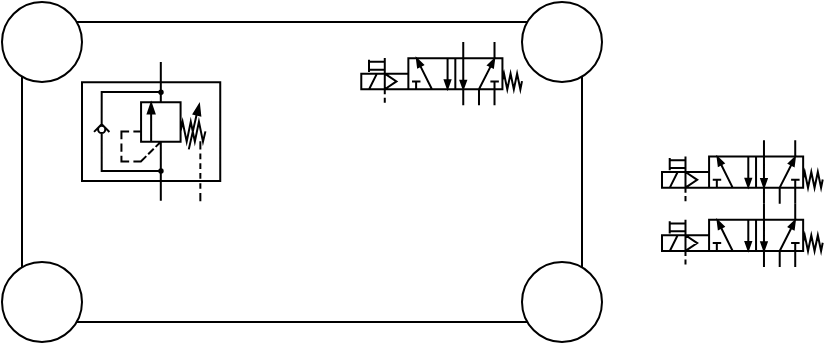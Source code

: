 <mxfile>
    <diagram id="fzMtfdxxjYxAgoeEOAkT" name="Page-1">
        <mxGraphModel dx="707" dy="573" grid="1" gridSize="10" guides="1" tooltips="1" connect="1" arrows="1" fold="1" page="1" pageScale="1" pageWidth="850" pageHeight="1100" math="0" shadow="0">
            <root>
                <mxCell id="0"/>
                <mxCell id="1" parent="0"/>
                <mxCell id="3" value="" style="rounded=0;whiteSpace=wrap;html=1;" vertex="1" parent="1">
                    <mxGeometry x="160" y="180" width="280" height="150" as="geometry"/>
                </mxCell>
                <mxCell id="4" value="" style="ellipse;whiteSpace=wrap;html=1;aspect=fixed;" vertex="1" parent="1">
                    <mxGeometry x="150" y="170" width="40" height="40" as="geometry"/>
                </mxCell>
                <mxCell id="6" value="" style="ellipse;whiteSpace=wrap;html=1;aspect=fixed;" vertex="1" parent="1">
                    <mxGeometry x="410" y="300" width="40" height="40" as="geometry"/>
                </mxCell>
                <mxCell id="7" value="" style="ellipse;whiteSpace=wrap;html=1;aspect=fixed;" vertex="1" parent="1">
                    <mxGeometry x="150" y="300" width="40" height="40" as="geometry"/>
                </mxCell>
                <mxCell id="8" value="" style="ellipse;whiteSpace=wrap;html=1;aspect=fixed;" vertex="1" parent="1">
                    <mxGeometry x="410" y="170" width="40" height="40" as="geometry"/>
                </mxCell>
                <mxCell id="14" value="" style="verticalLabelPosition=bottom;aspect=fixed;html=1;verticalAlign=top;fillColor=strokeColor;align=center;outlineConnect=0;shape=mxgraph.fluid_power.x10430;points=[[0.634,0,0],[0.634,1,0],[0.83,0,0],[0.732,1,0],[0.83,1,0],[0.343,0.25,0],[0.341,0.75,0],[0.537,0.25,0],[0.537,0.75,0],[0.44,0.75,0],[0.145,1,0],[0,0.5,0],[0,0.625,0],[0,0.75,0]]" vertex="1" parent="1">
                    <mxGeometry x="480" y="270.82" width="80.36" height="31.64" as="geometry"/>
                </mxCell>
                <mxCell id="16" value="" style="verticalLabelPosition=bottom;aspect=fixed;html=1;verticalAlign=top;fillColor=strokeColor;align=center;outlineConnect=0;shape=mxgraph.fluid_power.x10520;points=[[0.57,0,0],[0.57,1,0],[0.856,1,0]]" vertex="1" parent="1">
                    <mxGeometry x="190" y="200" width="69.12" height="69.62" as="geometry"/>
                </mxCell>
                <mxCell id="18" value="" style="verticalLabelPosition=bottom;aspect=fixed;html=1;verticalAlign=top;fillColor=strokeColor;align=center;outlineConnect=0;shape=mxgraph.fluid_power.x10430;points=[[0.634,0,0],[0.634,1,0],[0.83,0,0],[0.732,1,0],[0.83,1,0],[0.343,0.25,0],[0.341,0.75,0],[0.537,0.25,0],[0.537,0.75,0],[0.44,0.75,0],[0.145,1,0],[0,0.5,0],[0,0.625,0],[0,0.75,0]]" vertex="1" parent="1">
                    <mxGeometry x="480" y="239.18" width="80.36" height="31.64" as="geometry"/>
                </mxCell>
                <mxCell id="19" value="" style="verticalLabelPosition=bottom;aspect=fixed;html=1;verticalAlign=top;fillColor=strokeColor;align=center;outlineConnect=0;shape=mxgraph.fluid_power.x10430;points=[[0.634,0,0],[0.634,1,0],[0.83,0,0],[0.732,1,0],[0.83,1,0],[0.343,0.25,0],[0.341,0.75,0],[0.537,0.25,0],[0.537,0.75,0],[0.44,0.75,0],[0.145,1,0],[0,0.5,0],[0,0.625,0],[0,0.75,0]]" vertex="1" parent="1">
                    <mxGeometry x="329.64" y="190" width="80.36" height="31.64" as="geometry"/>
                </mxCell>
            </root>
        </mxGraphModel>
    </diagram>
    <diagram id="OUNr1xDCwSXzbk8L-hgo" name="Page-1">
        <mxGraphModel grid="1" page="1" gridSize="10" guides="1" tooltips="1" connect="1" arrows="1" fold="1" pageScale="1" pageWidth="850" pageHeight="1100" math="0" shadow="0">
            <root>
                <mxCell id="0"/>
                <mxCell id="1" parent="0"/>
            </root>
        </mxGraphModel>
    </diagram>
</mxfile>